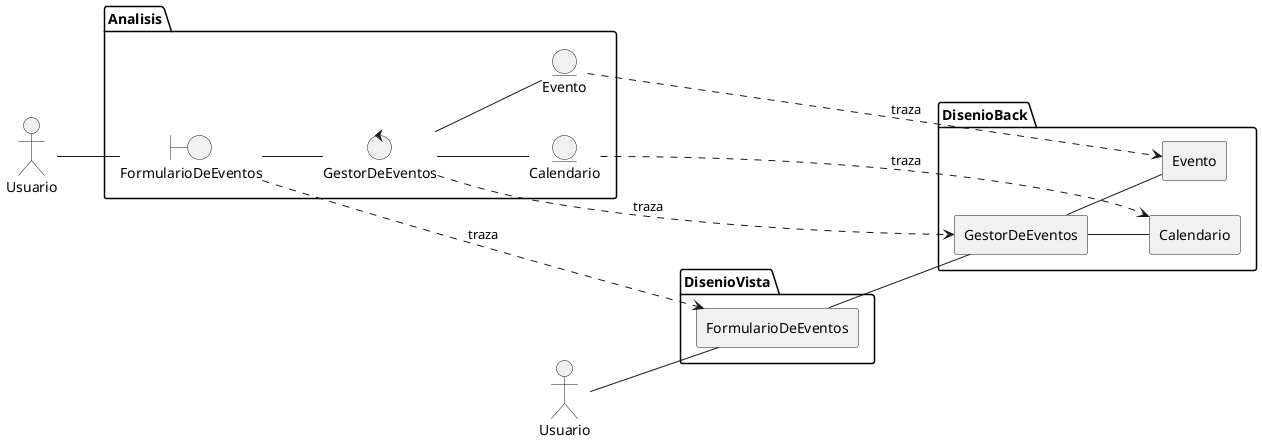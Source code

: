 @startuml Diagrama de secuencia UC3 Publicar un evento

left to right direction

Actor "Usuario" as u
Actor "Usuario" as user
package "DisenioVista"{
agent FormularioDeEventos as DFE

}

package "DisenioBack"{
    agent GestorDeEventos as DGE
    agent  "Evento" as devent 
    agent "Calendario" as dcal
    DGE -- devent
    DGE -- dcal
    DFE -- DGE
}

package Analisis{

Actor "Usuario" as u

boundary "FormularioDeEventos" as form
control "GestorDeEventos" as gestor

entity "Evento" as event 
entity "Calendario" as c

  u-- form
form -- gestor 
gestor -- event
gestor -- c
}

user -- DFE
form ....> DFE: traza
gestor ....> DGE: traza
event ....> devent: traza
c ....> dcal: traza

@enduml